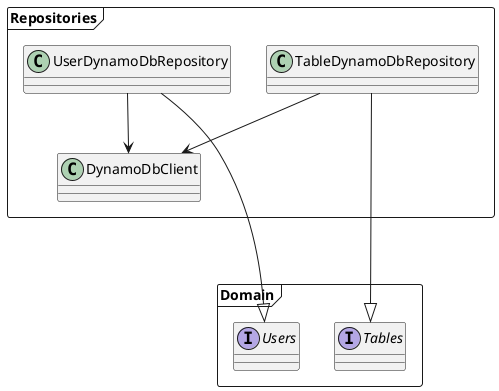 @startuml
frame Domain {
    interface Tables
    interface Users
}

frame Repositories {
  class UserDynamoDbRepository
  UserDynamoDbRepository ----|> Users
  UserDynamoDbRepository --> DynamoDbClient

  class TableDynamoDbRepository
  TableDynamoDbRepository ----|> Tables
  TableDynamoDbRepository --> DynamoDbClient

  class DynamoDbClient
}

@enduml
